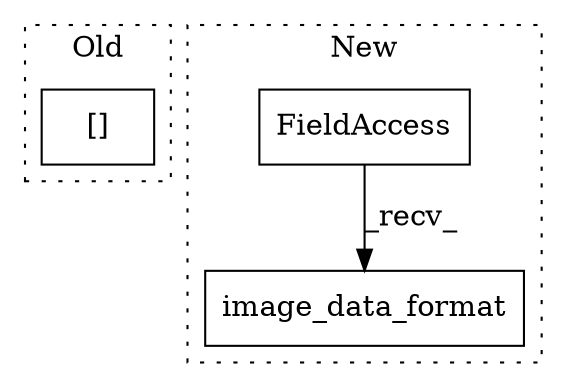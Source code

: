 digraph G {
subgraph cluster0 {
1 [label="[]" a="2" s="1176,1223" l="30,1" shape="box"];
label = "Old";
style="dotted";
}
subgraph cluster1 {
2 [label="image_data_format" a="32" s="1229" l="19" shape="box"];
3 [label="FieldAccess" a="22" s="1215" l="13" shape="box"];
label = "New";
style="dotted";
}
3 -> 2 [label="_recv_"];
}